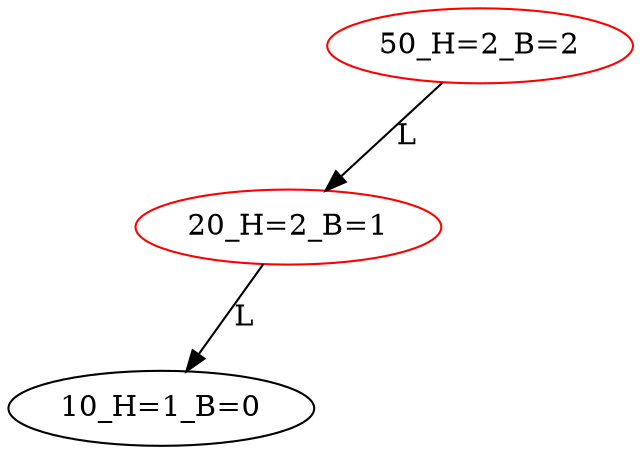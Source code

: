 digraph BiTreeBiTreeInsert {
"50_H=2_B=2" -> {"20_H=2_B=1"} [label="L"]
"50_H=2_B=2" -> {"HD0"} [label="L"] [style=invis]
"HD0" [style=invis]
"20_H=2_B=1" -> {"10_H=1_B=0"} [label="L"]
"20_H=2_B=1" -> {"HD1"} [label="L"] [style=invis]
"HD1" [style=invis]
"50_H=2_B=2" [color=red]
"20_H=2_B=1" [color=red]
"10_H=1_B=0"
}
